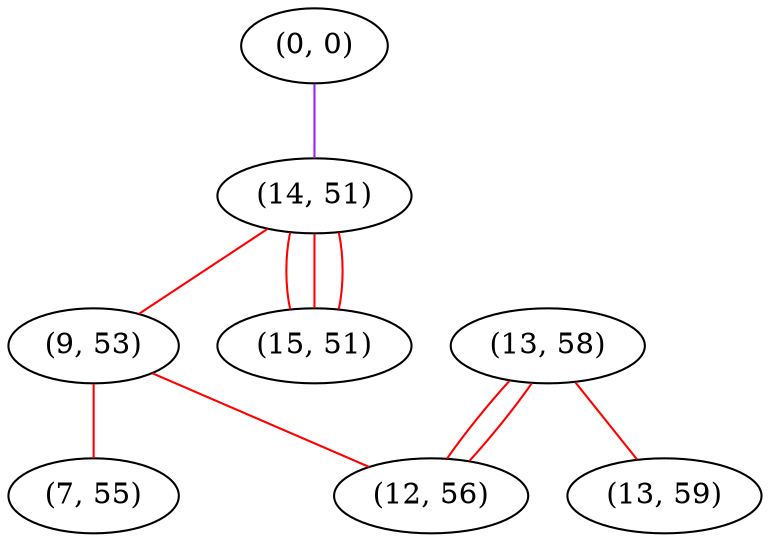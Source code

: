 graph "" {
"(0, 0)";
"(14, 51)";
"(9, 53)";
"(13, 58)";
"(12, 56)";
"(15, 51)";
"(13, 59)";
"(7, 55)";
"(0, 0)" -- "(14, 51)"  [color=purple, key=0, weight=4];
"(14, 51)" -- "(9, 53)"  [color=red, key=0, weight=1];
"(14, 51)" -- "(15, 51)"  [color=red, key=0, weight=1];
"(14, 51)" -- "(15, 51)"  [color=red, key=1, weight=1];
"(14, 51)" -- "(15, 51)"  [color=red, key=2, weight=1];
"(9, 53)" -- "(7, 55)"  [color=red, key=0, weight=1];
"(9, 53)" -- "(12, 56)"  [color=red, key=0, weight=1];
"(13, 58)" -- "(13, 59)"  [color=red, key=0, weight=1];
"(13, 58)" -- "(12, 56)"  [color=red, key=0, weight=1];
"(13, 58)" -- "(12, 56)"  [color=red, key=1, weight=1];
}
